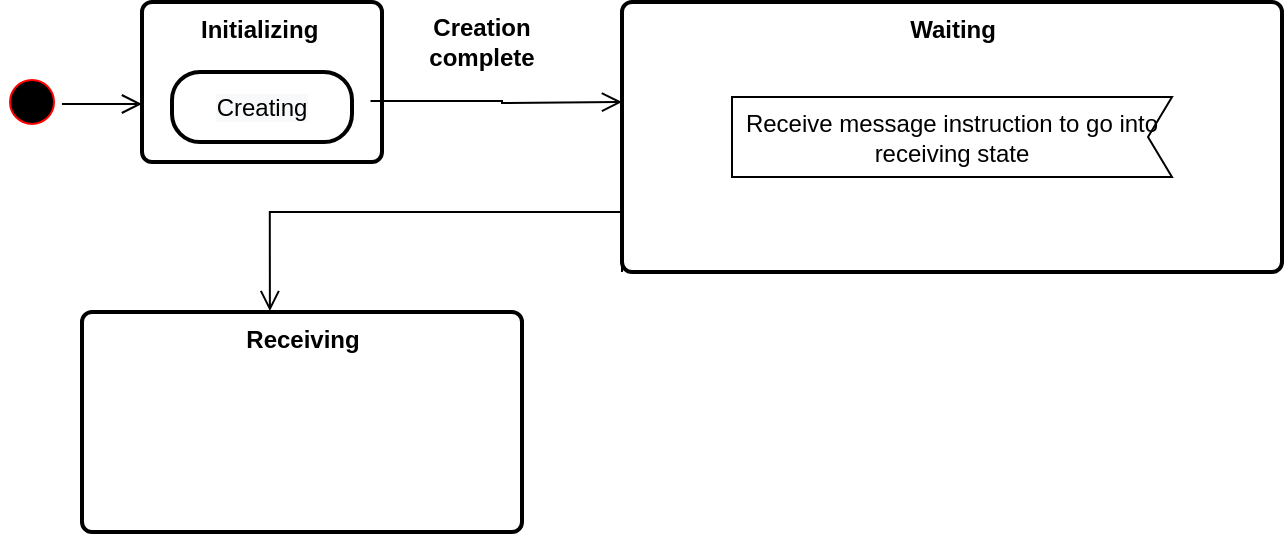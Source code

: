 <mxfile version="15.8.9" type="github">
  <diagram id="cM2ZmW4HxominK4Ddbyx" name="Page-1">
    <mxGraphModel dx="1038" dy="583" grid="1" gridSize="10" guides="1" tooltips="1" connect="1" arrows="1" fold="1" page="1" pageScale="1" pageWidth="827" pageHeight="1169" math="0" shadow="0">
      <root>
        <mxCell id="0" />
        <mxCell id="1" parent="0" />
        <mxCell id="Gxbs-bBxlD_UwTVCXYwM-1" value="&lt;b&gt;Initializing&amp;nbsp;&lt;/b&gt;" style="html=1;align=center;verticalAlign=top;rounded=1;absoluteArcSize=1;arcSize=10;dashed=0;labelBackgroundColor=default;fontColor=#000000;strokeColor=#000000;fillColor=#FFFFFF;strokeWidth=2;" vertex="1" parent="1">
          <mxGeometry x="110" y="85" width="120" height="80" as="geometry" />
        </mxCell>
        <mxCell id="Gxbs-bBxlD_UwTVCXYwM-2" value="&lt;b&gt;Waiting&lt;/b&gt;" style="html=1;align=center;verticalAlign=top;rounded=1;absoluteArcSize=1;arcSize=10;dashed=0;labelBackgroundColor=default;fontColor=#000000;strokeColor=#000000;fillColor=#FFFFFF;strokeWidth=2;" vertex="1" parent="1">
          <mxGeometry x="350" y="85" width="330" height="135" as="geometry" />
        </mxCell>
        <mxCell id="Gxbs-bBxlD_UwTVCXYwM-3" value="" style="ellipse;html=1;shape=startState;fillColor=#000000;strokeColor=#ff0000;" vertex="1" parent="1">
          <mxGeometry x="40" y="120" width="30" height="30" as="geometry" />
        </mxCell>
        <mxCell id="Gxbs-bBxlD_UwTVCXYwM-4" value="" style="edgeStyle=orthogonalEdgeStyle;html=1;verticalAlign=bottom;endArrow=open;endSize=8;strokeColor=#000000;rounded=0;" edge="1" parent="1" source="Gxbs-bBxlD_UwTVCXYwM-3">
          <mxGeometry relative="1" as="geometry">
            <mxPoint x="110" y="136" as="targetPoint" />
            <Array as="points">
              <mxPoint x="110" y="136" />
              <mxPoint x="110" y="136" />
            </Array>
          </mxGeometry>
        </mxCell>
        <mxCell id="Gxbs-bBxlD_UwTVCXYwM-5" value="" style="edgeStyle=orthogonalEdgeStyle;html=1;verticalAlign=bottom;endArrow=open;endSize=8;strokeColor=#000000;rounded=0;exitX=0.952;exitY=0.619;exitDx=0;exitDy=0;exitPerimeter=0;" edge="1" parent="1" source="Gxbs-bBxlD_UwTVCXYwM-1">
          <mxGeometry relative="1" as="geometry">
            <mxPoint x="350" y="135" as="targetPoint" />
            <mxPoint x="380" y="135" as="sourcePoint" />
            <Array as="points" />
          </mxGeometry>
        </mxCell>
        <mxCell id="Gxbs-bBxlD_UwTVCXYwM-12" value="&lt;span style=&quot;background-color: rgb(248 , 249 , 250)&quot;&gt;Creating&lt;/span&gt;" style="rounded=1;whiteSpace=wrap;html=1;arcSize=40;fontColor=#000000;fillColor=#FFFFFF;strokeColor=#000000;labelBackgroundColor=default;strokeWidth=2;" vertex="1" parent="1">
          <mxGeometry x="125" y="120" width="90" height="35" as="geometry" />
        </mxCell>
        <mxCell id="Gxbs-bBxlD_UwTVCXYwM-13" value="&lt;b&gt;Creation complete&lt;/b&gt;" style="text;html=1;strokeColor=none;fillColor=none;align=center;verticalAlign=middle;whiteSpace=wrap;rounded=0;labelBackgroundColor=default;fontColor=#000000;" vertex="1" parent="1">
          <mxGeometry x="250" y="90" width="60" height="30" as="geometry" />
        </mxCell>
        <mxCell id="Gxbs-bBxlD_UwTVCXYwM-14" value="&lt;b&gt;Receiving&lt;/b&gt;" style="html=1;align=center;verticalAlign=top;rounded=1;absoluteArcSize=1;arcSize=10;dashed=0;labelBackgroundColor=default;fontColor=#000000;strokeColor=#000000;fillColor=#FFFFFF;strokeWidth=2;" vertex="1" parent="1">
          <mxGeometry x="80" y="240" width="220" height="110" as="geometry" />
        </mxCell>
        <mxCell id="Gxbs-bBxlD_UwTVCXYwM-15" value="Receive message instruction to go into receiving state" style="shape=mxgraph.sysml.accEvent;flipH=1;whiteSpace=wrap;align=center;" vertex="1" parent="1">
          <mxGeometry x="405" y="132.5" width="220" height="40" as="geometry" />
        </mxCell>
        <mxCell id="Gxbs-bBxlD_UwTVCXYwM-16" value="" style="edgeStyle=orthogonalEdgeStyle;html=1;verticalAlign=bottom;endArrow=open;endSize=8;strokeColor=#000000;rounded=0;entryX=0.427;entryY=-0.004;entryDx=0;entryDy=0;entryPerimeter=0;" edge="1" parent="1" target="Gxbs-bBxlD_UwTVCXYwM-14">
          <mxGeometry relative="1" as="geometry">
            <mxPoint x="525.76" y="300" as="targetPoint" />
            <mxPoint x="350" y="190" as="sourcePoint" />
            <Array as="points">
              <mxPoint x="350" y="220" />
              <mxPoint x="350" y="190" />
              <mxPoint x="174" y="190" />
            </Array>
          </mxGeometry>
        </mxCell>
      </root>
    </mxGraphModel>
  </diagram>
</mxfile>
